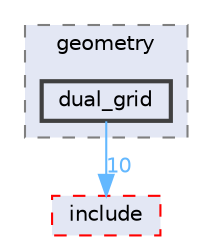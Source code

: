 digraph "Common/src/geometry/dual_grid"
{
 // LATEX_PDF_SIZE
  bgcolor="transparent";
  edge [fontname=Helvetica,fontsize=10,labelfontname=Helvetica,labelfontsize=10];
  node [fontname=Helvetica,fontsize=10,shape=box,height=0.2,width=0.4];
  compound=true
  subgraph clusterdir_97bb17c0245c58f47f6073f38444f0fc {
    graph [ bgcolor="#e3e7f4", pencolor="grey50", label="geometry", fontname=Helvetica,fontsize=10 style="filled,dashed", URL="dir_97bb17c0245c58f47f6073f38444f0fc.html",tooltip=""]
  dir_593951dbe126c3d524545df3e1cc2faa [label="dual_grid", fillcolor="#e3e7f4", color="grey25", style="filled,bold", URL="dir_593951dbe126c3d524545df3e1cc2faa.html",tooltip=""];
  }
  dir_92cb2900980f09bf257878861626e98f [label="include", fillcolor="#e3e7f4", color="red", style="filled,dashed", URL="dir_92cb2900980f09bf257878861626e98f.html",tooltip=""];
  dir_593951dbe126c3d524545df3e1cc2faa->dir_92cb2900980f09bf257878861626e98f [headlabel="10", labeldistance=1.5 headhref="dir_000025_000046.html" href="dir_000025_000046.html" color="steelblue1" fontcolor="steelblue1"];
}
